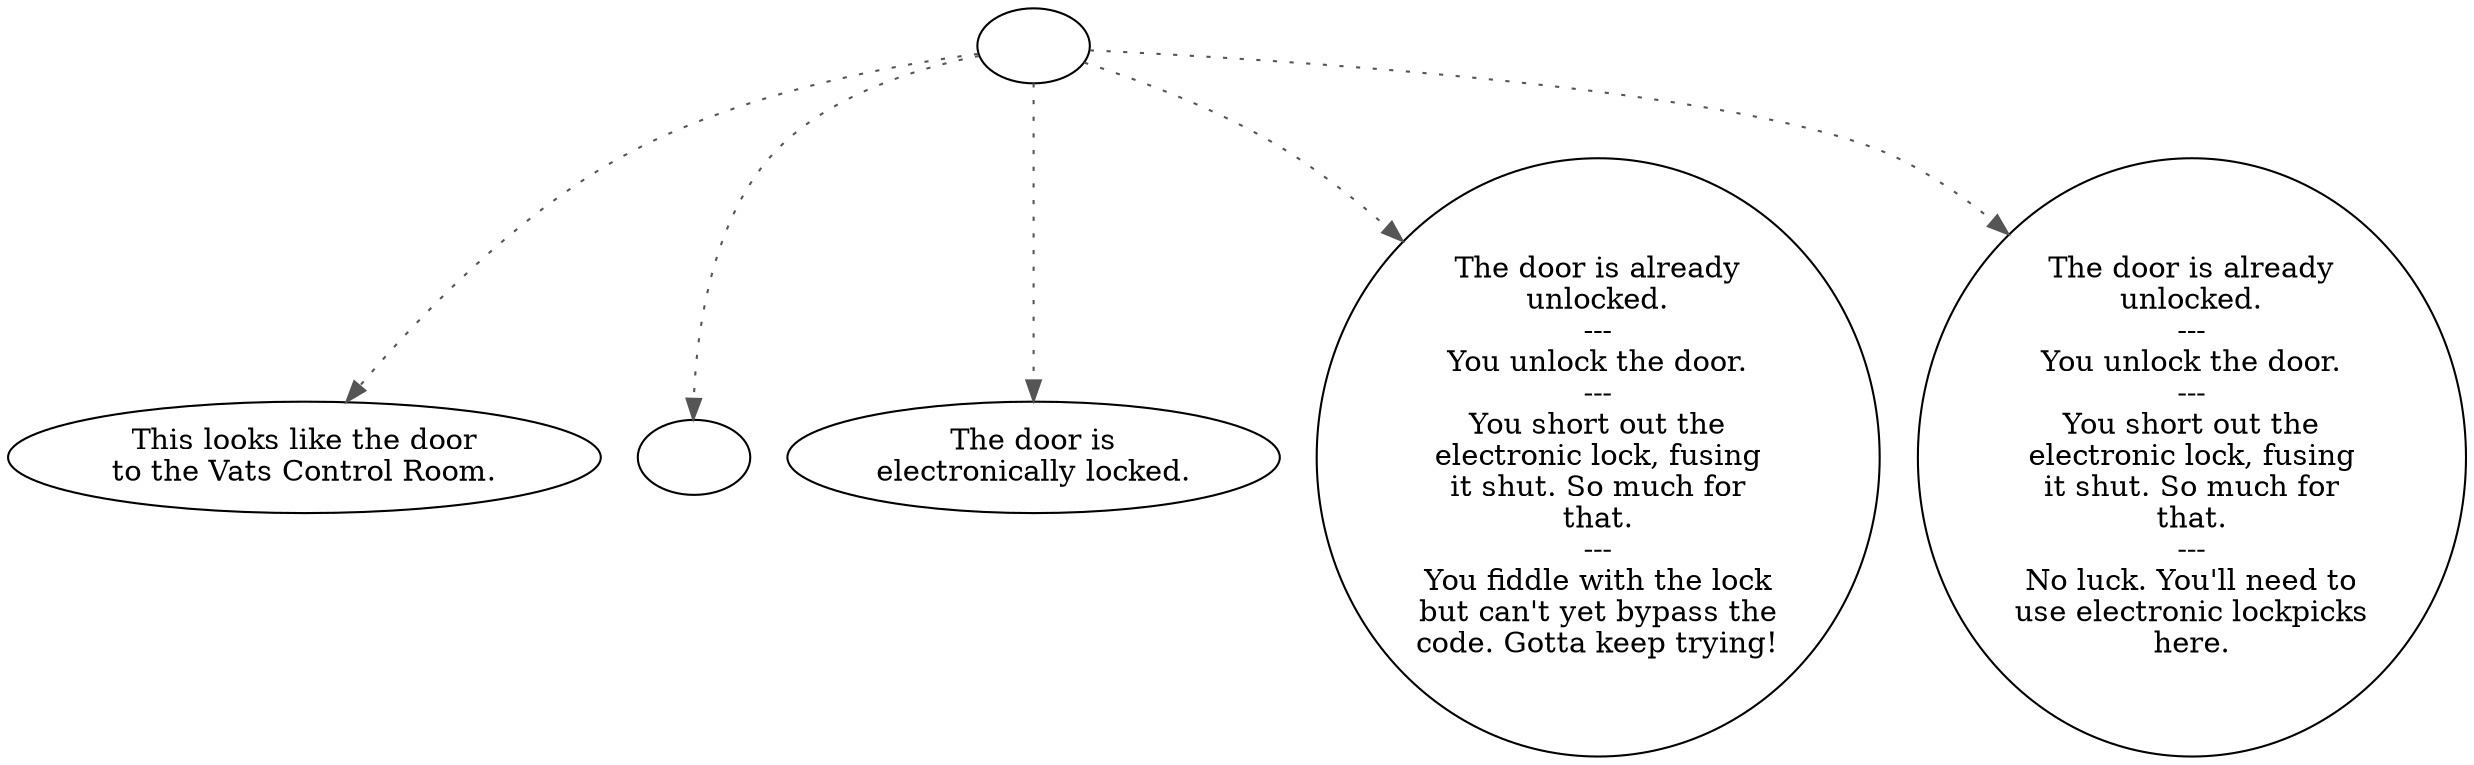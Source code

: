 digraph VCONDOOR {
  "start" [style=filled       fillcolor="#FFFFFF"       color="#000000"]
  "start" -> "description_p_proc" [style=dotted color="#555555"]
  "start" -> "map_enter_p_proc" [style=dotted color="#555555"]
  "start" -> "use_p_proc" [style=dotted color="#555555"]
  "start" -> "use_obj_on_p_proc" [style=dotted color="#555555"]
  "start" -> "use_skill_on_p_proc" [style=dotted color="#555555"]
  "start" [label=""]
  "description_p_proc" [style=filled       fillcolor="#FFFFFF"       color="#000000"]
  "description_p_proc" [label="This looks like the door\nto the Vats Control Room."]
  "map_enter_p_proc" [style=filled       fillcolor="#FFFFFF"       color="#000000"]
  "map_enter_p_proc" [label=""]
  "use_p_proc" [style=filled       fillcolor="#FFFFFF"       color="#000000"]
  "use_p_proc" [label="The door is\nelectronically locked."]
  "use_obj_on_p_proc" [style=filled       fillcolor="#FFFFFF"       color="#000000"]
  "use_obj_on_p_proc" [label="The door is already\nunlocked.\n---\nYou unlock the door.\n---\nYou short out the\nelectronic lock, fusing\nit shut. So much for\nthat.\n---\nYou fiddle with the lock\nbut can't yet bypass the\ncode. Gotta keep trying!"]
  "use_skill_on_p_proc" [style=filled       fillcolor="#FFFFFF"       color="#000000"]
  "use_skill_on_p_proc" [label="The door is already\nunlocked.\n---\nYou unlock the door.\n---\nYou short out the\nelectronic lock, fusing\nit shut. So much for\nthat.\n---\nNo luck. You'll need to\nuse electronic lockpicks\nhere."]
}